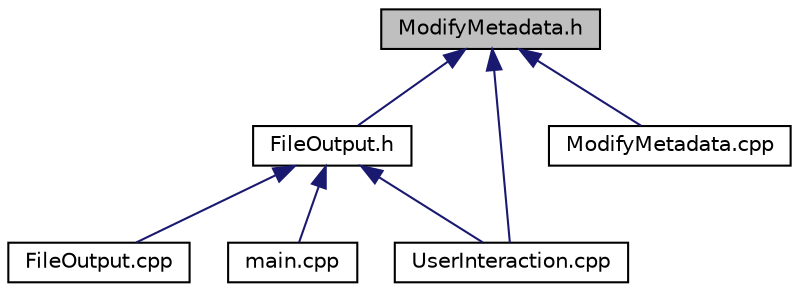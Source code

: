 digraph "ModifyMetadata.h"
{
  edge [fontname="Helvetica",fontsize="10",labelfontname="Helvetica",labelfontsize="10"];
  node [fontname="Helvetica",fontsize="10",shape=record];
  Node7 [label="ModifyMetadata.h",height=0.2,width=0.4,color="black", fillcolor="grey75", style="filled", fontcolor="black"];
  Node7 -> Node8 [dir="back",color="midnightblue",fontsize="10",style="solid"];
  Node8 [label="FileOutput.h",height=0.2,width=0.4,color="black", fillcolor="white", style="filled",URL="$d4/d12/FileOutput_8h.html"];
  Node8 -> Node9 [dir="back",color="midnightblue",fontsize="10",style="solid"];
  Node9 [label="FileOutput.cpp",height=0.2,width=0.4,color="black", fillcolor="white", style="filled",URL="$d7/d1e/FileOutput_8cpp.html"];
  Node8 -> Node10 [dir="back",color="midnightblue",fontsize="10",style="solid"];
  Node10 [label="main.cpp",height=0.2,width=0.4,color="black", fillcolor="white", style="filled",URL="$df/d0a/main_8cpp.html"];
  Node8 -> Node11 [dir="back",color="midnightblue",fontsize="10",style="solid"];
  Node11 [label="UserInteraction.cpp",height=0.2,width=0.4,color="black", fillcolor="white", style="filled",URL="$d4/d25/UserInteraction_8cpp.html"];
  Node7 -> Node12 [dir="back",color="midnightblue",fontsize="10",style="solid"];
  Node12 [label="ModifyMetadata.cpp",height=0.2,width=0.4,color="black", fillcolor="white", style="filled",URL="$d3/de0/ModifyMetadata_8cpp.html"];
  Node7 -> Node11 [dir="back",color="midnightblue",fontsize="10",style="solid"];
}
